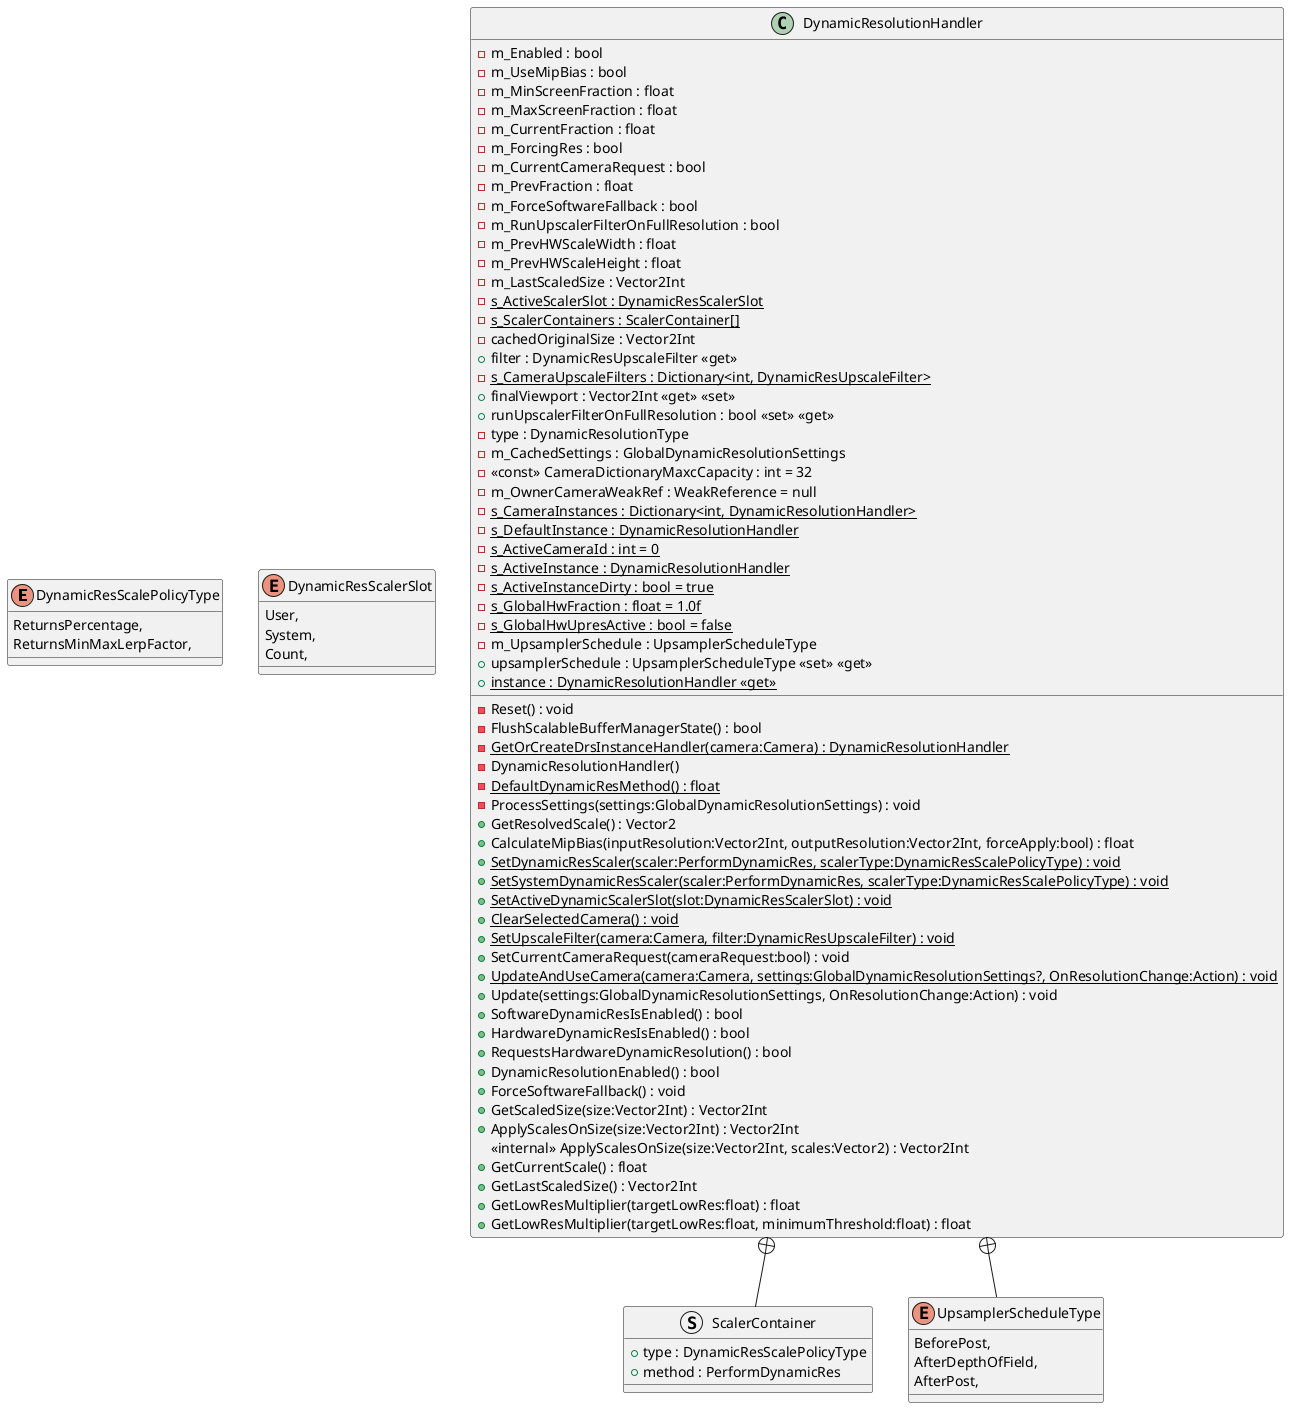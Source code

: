 @startuml
enum DynamicResScalePolicyType {
    ReturnsPercentage,
    ReturnsMinMaxLerpFactor,
}
enum DynamicResScalerSlot {
    User,
    System,
    Count,
}
class DynamicResolutionHandler {
    - m_Enabled : bool
    - m_UseMipBias : bool
    - m_MinScreenFraction : float
    - m_MaxScreenFraction : float
    - m_CurrentFraction : float
    - m_ForcingRes : bool
    - m_CurrentCameraRequest : bool
    - m_PrevFraction : float
    - m_ForceSoftwareFallback : bool
    - m_RunUpscalerFilterOnFullResolution : bool
    - m_PrevHWScaleWidth : float
    - m_PrevHWScaleHeight : float
    - m_LastScaledSize : Vector2Int
    - Reset() : void
    - {static} s_ActiveScalerSlot : DynamicResScalerSlot
    - {static} s_ScalerContainers : ScalerContainer[]
    - cachedOriginalSize : Vector2Int
    + filter : DynamicResUpscaleFilter <<get>>
    {static} - s_CameraUpscaleFilters : Dictionary<int, DynamicResUpscaleFilter>
    + finalViewport : Vector2Int <<get>> <<set>>
    + runUpscalerFilterOnFullResolution : bool <<set>> <<get>>
    - type : DynamicResolutionType
    - m_CachedSettings : GlobalDynamicResolutionSettings
    - <<const>> CameraDictionaryMaxcCapacity : int = 32
    - m_OwnerCameraWeakRef : WeakReference = null
    - {static} s_CameraInstances : Dictionary<int, DynamicResolutionHandler>
    - {static} s_DefaultInstance : DynamicResolutionHandler
    - {static} s_ActiveCameraId : int = 0
    - {static} s_ActiveInstance : DynamicResolutionHandler
    - {static} s_ActiveInstanceDirty : bool = true
    - {static} s_GlobalHwFraction : float = 1.0f
    - {static} s_GlobalHwUpresActive : bool = false
    - FlushScalableBufferManagerState() : bool
    - {static} GetOrCreateDrsInstanceHandler(camera:Camera) : DynamicResolutionHandler
    - m_UpsamplerSchedule : UpsamplerScheduleType
    + upsamplerSchedule : UpsamplerScheduleType <<set>> <<get>>
    + {static} instance : DynamicResolutionHandler <<get>>
    - DynamicResolutionHandler()
    {static} - DefaultDynamicResMethod() : float
    - ProcessSettings(settings:GlobalDynamicResolutionSettings) : void
    + GetResolvedScale() : Vector2
    + CalculateMipBias(inputResolution:Vector2Int, outputResolution:Vector2Int, forceApply:bool) : float
    {static} + SetDynamicResScaler(scaler:PerformDynamicRes, scalerType:DynamicResScalePolicyType) : void
    {static} + SetSystemDynamicResScaler(scaler:PerformDynamicRes, scalerType:DynamicResScalePolicyType) : void
    {static} + SetActiveDynamicScalerSlot(slot:DynamicResScalerSlot) : void
    + {static} ClearSelectedCamera() : void
    {static} + SetUpscaleFilter(camera:Camera, filter:DynamicResUpscaleFilter) : void
    + SetCurrentCameraRequest(cameraRequest:bool) : void
    + {static} UpdateAndUseCamera(camera:Camera, settings:GlobalDynamicResolutionSettings?, OnResolutionChange:Action) : void
    + Update(settings:GlobalDynamicResolutionSettings, OnResolutionChange:Action) : void
    + SoftwareDynamicResIsEnabled() : bool
    + HardwareDynamicResIsEnabled() : bool
    + RequestsHardwareDynamicResolution() : bool
    + DynamicResolutionEnabled() : bool
    + ForceSoftwareFallback() : void
    + GetScaledSize(size:Vector2Int) : Vector2Int
    + ApplyScalesOnSize(size:Vector2Int) : Vector2Int
    <<internal>> ApplyScalesOnSize(size:Vector2Int, scales:Vector2) : Vector2Int
    + GetCurrentScale() : float
    + GetLastScaledSize() : Vector2Int
    + GetLowResMultiplier(targetLowRes:float) : float
    + GetLowResMultiplier(targetLowRes:float, minimumThreshold:float) : float
}
struct ScalerContainer {
    + type : DynamicResScalePolicyType
    + method : PerformDynamicRes
}
enum UpsamplerScheduleType {
    BeforePost,
    AfterDepthOfField,
    AfterPost,
}
DynamicResolutionHandler +-- ScalerContainer
DynamicResolutionHandler +-- UpsamplerScheduleType
@enduml
